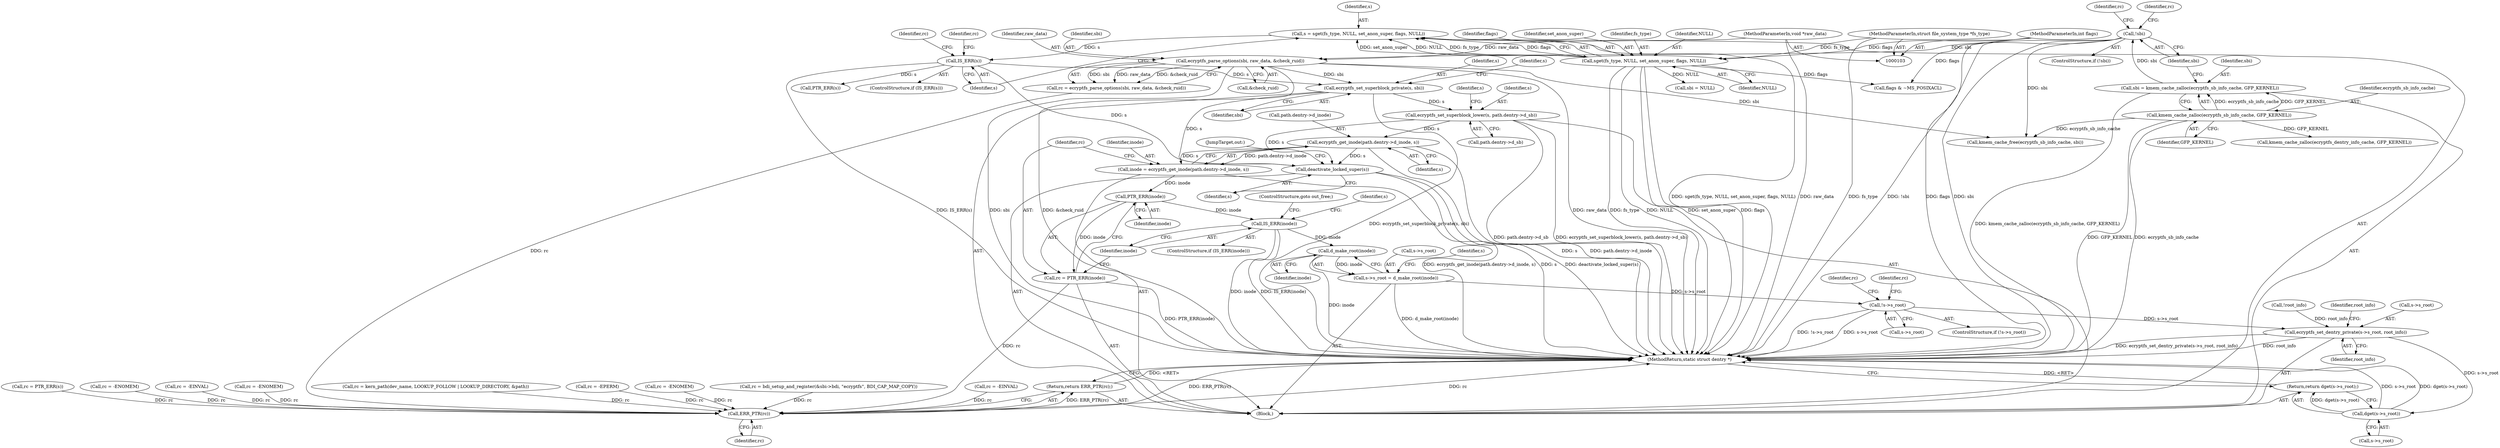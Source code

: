 digraph "0_linux_69c433ed2ecd2d3264efd7afec4439524b319121@API" {
"1000177" [label="(Call,ecryptfs_set_superblock_private(s, sbi))"];
"1000157" [label="(Call,IS_ERR(s))"];
"1000148" [label="(Call,s = sget(fs_type, NULL, set_anon_super, flags, NULL))"];
"1000150" [label="(Call,sget(fs_type, NULL, set_anon_super, flags, NULL))"];
"1000104" [label="(MethodParameterIn,struct file_system_type *fs_type)"];
"1000105" [label="(MethodParameterIn,int flags)"];
"1000136" [label="(Call,ecryptfs_parse_options(sbi, raw_data, &check_ruid))"];
"1000126" [label="(Call,!sbi)"];
"1000120" [label="(Call,sbi = kmem_cache_zalloc(ecryptfs_sb_info_cache, GFP_KERNEL))"];
"1000122" [label="(Call,kmem_cache_zalloc(ecryptfs_sb_info_cache, GFP_KERNEL))"];
"1000107" [label="(MethodParameterIn,void *raw_data)"];
"1000258" [label="(Call,ecryptfs_set_superblock_lower(s, path.dentry->d_sb))"];
"1000343" [label="(Call,ecryptfs_get_inode(path.dentry->d_inode, s))"];
"1000341" [label="(Call,inode = ecryptfs_get_inode(path.dentry->d_inode, s))"];
"1000352" [label="(Call,PTR_ERR(inode))"];
"1000350" [label="(Call,rc = PTR_ERR(inode))"];
"1000428" [label="(Call,ERR_PTR(rc))"];
"1000427" [label="(Return,return ERR_PTR(rc);)"];
"1000355" [label="(Call,IS_ERR(inode))"];
"1000362" [label="(Call,d_make_root(inode))"];
"1000358" [label="(Call,s->s_root = d_make_root(inode))"];
"1000365" [label="(Call,!s->s_root)"];
"1000388" [label="(Call,ecryptfs_set_dentry_private(s->s_root, root_info))"];
"1000404" [label="(Call,dget(s->s_root))"];
"1000403" [label="(Return,return dget(s->s_root);)"];
"1000413" [label="(Call,deactivate_locked_super(s))"];
"1000108" [label="(Block,)"];
"1000365" [label="(Call,!s->s_root)"];
"1000120" [label="(Call,sbi = kmem_cache_zalloc(ecryptfs_sb_info_cache, GFP_KERNEL))"];
"1000375" [label="(Call,rc = -ENOMEM)"];
"1000371" [label="(Identifier,rc)"];
"1000127" [label="(Identifier,sbi)"];
"1000362" [label="(Call,d_make_root(inode))"];
"1000363" [label="(Identifier,inode)"];
"1000376" [label="(Identifier,rc)"];
"1000137" [label="(Identifier,sbi)"];
"1000352" [label="(Call,PTR_ERR(inode))"];
"1000161" [label="(Identifier,rc)"];
"1000158" [label="(Identifier,s)"];
"1000360" [label="(Identifier,s)"];
"1000415" [label="(JumpTarget,out:)"];
"1000403" [label="(Return,return dget(s->s_root);)"];
"1000134" [label="(Call,rc = ecryptfs_parse_options(sbi, raw_data, &check_ruid))"];
"1000139" [label="(Call,&check_ruid)"];
"1000122" [label="(Call,kmem_cache_zalloc(ecryptfs_sb_info_cache, GFP_KERNEL))"];
"1000154" [label="(Identifier,flags)"];
"1000162" [label="(Call,PTR_ERR(s))"];
"1000104" [label="(MethodParameterIn,struct file_system_type *fs_type)"];
"1000153" [label="(Identifier,set_anon_super)"];
"1000188" [label="(Call,sbi = NULL)"];
"1000206" [label="(Call,rc = kern_path(dev_name, LOOKUP_FOLLOW | LOOKUP_DIRECTORY, &path))"];
"1000125" [label="(ControlStructure,if (!sbi))"];
"1000182" [label="(Identifier,s)"];
"1000359" [label="(Call,s->s_root)"];
"1000179" [label="(Identifier,sbi)"];
"1000405" [label="(Call,s->s_root)"];
"1000136" [label="(Call,ecryptfs_parse_options(sbi, raw_data, &check_ruid))"];
"1000356" [label="(Identifier,inode)"];
"1000354" [label="(ControlStructure,if (IS_ERR(inode)))"];
"1000413" [label="(Call,deactivate_locked_super(s))"];
"1000253" [label="(Call,rc = -EPERM)"];
"1000178" [label="(Identifier,s)"];
"1000428" [label="(Call,ERR_PTR(rc))"];
"1000150" [label="(Call,sget(fs_type, NULL, set_anon_super, flags, NULL))"];
"1000389" [label="(Call,s->s_root)"];
"1000370" [label="(Call,rc = -ENOMEM)"];
"1000349" [label="(Identifier,s)"];
"1000366" [label="(Call,s->s_root)"];
"1000165" [label="(Call,rc = bdi_setup_and_register(&sbi->bdi, \"ecryptfs\", BDI_CAP_MAP_COPY))"];
"1000259" [label="(Identifier,s)"];
"1000344" [label="(Call,path.dentry->d_inode)"];
"1000353" [label="(Identifier,inode)"];
"1000234" [label="(Call,rc = -EINVAL)"];
"1000351" [label="(Identifier,rc)"];
"1000357" [label="(ControlStructure,goto out_free;)"];
"1000160" [label="(Call,rc = PTR_ERR(s))"];
"1000430" [label="(MethodReturn,static struct dentry *)"];
"1000126" [label="(Call,!sbi)"];
"1000105" [label="(MethodParameterIn,int flags)"];
"1000130" [label="(Identifier,rc)"];
"1000385" [label="(Call,!root_info)"];
"1000395" [label="(Identifier,root_info)"];
"1000355" [label="(Call,IS_ERR(inode))"];
"1000392" [label="(Identifier,root_info)"];
"1000151" [label="(Identifier,fs_type)"];
"1000166" [label="(Identifier,rc)"];
"1000129" [label="(Call,rc = -ENOMEM)"];
"1000342" [label="(Identifier,inode)"];
"1000156" [label="(ControlStructure,if (IS_ERR(s)))"];
"1000107" [label="(MethodParameterIn,void *raw_data)"];
"1000364" [label="(ControlStructure,if (!s->s_root))"];
"1000177" [label="(Call,ecryptfs_set_superblock_private(s, sbi))"];
"1000155" [label="(Identifier,NULL)"];
"1000429" [label="(Identifier,rc)"];
"1000327" [label="(Call,rc = -EINVAL)"];
"1000343" [label="(Call,ecryptfs_get_inode(path.dentry->d_inode, s))"];
"1000138" [label="(Identifier,raw_data)"];
"1000267" [label="(Identifier,s)"];
"1000157" [label="(Call,IS_ERR(s))"];
"1000124" [label="(Identifier,GFP_KERNEL)"];
"1000258" [label="(Call,ecryptfs_set_superblock_lower(s, path.dentry->d_sb))"];
"1000135" [label="(Identifier,rc)"];
"1000123" [label="(Identifier,ecryptfs_sb_info_cache)"];
"1000424" [label="(Call,kmem_cache_free(ecryptfs_sb_info_cache, sbi))"];
"1000260" [label="(Call,path.dentry->d_sb)"];
"1000427" [label="(Return,return ERR_PTR(rc);)"];
"1000388" [label="(Call,ecryptfs_set_dentry_private(s->s_root, root_info))"];
"1000152" [label="(Identifier,NULL)"];
"1000269" [label="(Call,flags & ~MS_POSIXACL)"];
"1000367" [label="(Identifier,s)"];
"1000149" [label="(Identifier,s)"];
"1000350" [label="(Call,rc = PTR_ERR(inode))"];
"1000358" [label="(Call,s->s_root = d_make_root(inode))"];
"1000414" [label="(Identifier,s)"];
"1000381" [label="(Call,kmem_cache_zalloc(ecryptfs_dentry_info_cache, GFP_KERNEL))"];
"1000341" [label="(Call,inode = ecryptfs_get_inode(path.dentry->d_inode, s))"];
"1000404" [label="(Call,dget(s->s_root))"];
"1000148" [label="(Call,s = sget(fs_type, NULL, set_anon_super, flags, NULL))"];
"1000121" [label="(Identifier,sbi)"];
"1000177" -> "1000108"  [label="AST: "];
"1000177" -> "1000179"  [label="CFG: "];
"1000178" -> "1000177"  [label="AST: "];
"1000179" -> "1000177"  [label="AST: "];
"1000182" -> "1000177"  [label="CFG: "];
"1000177" -> "1000430"  [label="DDG: ecryptfs_set_superblock_private(s, sbi)"];
"1000157" -> "1000177"  [label="DDG: s"];
"1000136" -> "1000177"  [label="DDG: sbi"];
"1000177" -> "1000258"  [label="DDG: s"];
"1000177" -> "1000413"  [label="DDG: s"];
"1000157" -> "1000156"  [label="AST: "];
"1000157" -> "1000158"  [label="CFG: "];
"1000158" -> "1000157"  [label="AST: "];
"1000161" -> "1000157"  [label="CFG: "];
"1000166" -> "1000157"  [label="CFG: "];
"1000157" -> "1000430"  [label="DDG: IS_ERR(s)"];
"1000148" -> "1000157"  [label="DDG: s"];
"1000157" -> "1000162"  [label="DDG: s"];
"1000157" -> "1000413"  [label="DDG: s"];
"1000148" -> "1000108"  [label="AST: "];
"1000148" -> "1000150"  [label="CFG: "];
"1000149" -> "1000148"  [label="AST: "];
"1000150" -> "1000148"  [label="AST: "];
"1000158" -> "1000148"  [label="CFG: "];
"1000148" -> "1000430"  [label="DDG: sget(fs_type, NULL, set_anon_super, flags, NULL)"];
"1000150" -> "1000148"  [label="DDG: set_anon_super"];
"1000150" -> "1000148"  [label="DDG: NULL"];
"1000150" -> "1000148"  [label="DDG: fs_type"];
"1000150" -> "1000148"  [label="DDG: flags"];
"1000150" -> "1000155"  [label="CFG: "];
"1000151" -> "1000150"  [label="AST: "];
"1000152" -> "1000150"  [label="AST: "];
"1000153" -> "1000150"  [label="AST: "];
"1000154" -> "1000150"  [label="AST: "];
"1000155" -> "1000150"  [label="AST: "];
"1000150" -> "1000430"  [label="DDG: fs_type"];
"1000150" -> "1000430"  [label="DDG: NULL"];
"1000150" -> "1000430"  [label="DDG: set_anon_super"];
"1000150" -> "1000430"  [label="DDG: flags"];
"1000104" -> "1000150"  [label="DDG: fs_type"];
"1000105" -> "1000150"  [label="DDG: flags"];
"1000150" -> "1000188"  [label="DDG: NULL"];
"1000150" -> "1000269"  [label="DDG: flags"];
"1000104" -> "1000103"  [label="AST: "];
"1000104" -> "1000430"  [label="DDG: fs_type"];
"1000105" -> "1000103"  [label="AST: "];
"1000105" -> "1000430"  [label="DDG: flags"];
"1000105" -> "1000269"  [label="DDG: flags"];
"1000136" -> "1000134"  [label="AST: "];
"1000136" -> "1000139"  [label="CFG: "];
"1000137" -> "1000136"  [label="AST: "];
"1000138" -> "1000136"  [label="AST: "];
"1000139" -> "1000136"  [label="AST: "];
"1000134" -> "1000136"  [label="CFG: "];
"1000136" -> "1000430"  [label="DDG: &check_ruid"];
"1000136" -> "1000430"  [label="DDG: raw_data"];
"1000136" -> "1000430"  [label="DDG: sbi"];
"1000136" -> "1000134"  [label="DDG: sbi"];
"1000136" -> "1000134"  [label="DDG: raw_data"];
"1000136" -> "1000134"  [label="DDG: &check_ruid"];
"1000126" -> "1000136"  [label="DDG: sbi"];
"1000107" -> "1000136"  [label="DDG: raw_data"];
"1000136" -> "1000424"  [label="DDG: sbi"];
"1000126" -> "1000125"  [label="AST: "];
"1000126" -> "1000127"  [label="CFG: "];
"1000127" -> "1000126"  [label="AST: "];
"1000130" -> "1000126"  [label="CFG: "];
"1000135" -> "1000126"  [label="CFG: "];
"1000126" -> "1000430"  [label="DDG: !sbi"];
"1000126" -> "1000430"  [label="DDG: sbi"];
"1000120" -> "1000126"  [label="DDG: sbi"];
"1000126" -> "1000424"  [label="DDG: sbi"];
"1000120" -> "1000108"  [label="AST: "];
"1000120" -> "1000122"  [label="CFG: "];
"1000121" -> "1000120"  [label="AST: "];
"1000122" -> "1000120"  [label="AST: "];
"1000127" -> "1000120"  [label="CFG: "];
"1000120" -> "1000430"  [label="DDG: kmem_cache_zalloc(ecryptfs_sb_info_cache, GFP_KERNEL)"];
"1000122" -> "1000120"  [label="DDG: ecryptfs_sb_info_cache"];
"1000122" -> "1000120"  [label="DDG: GFP_KERNEL"];
"1000122" -> "1000124"  [label="CFG: "];
"1000123" -> "1000122"  [label="AST: "];
"1000124" -> "1000122"  [label="AST: "];
"1000122" -> "1000430"  [label="DDG: ecryptfs_sb_info_cache"];
"1000122" -> "1000430"  [label="DDG: GFP_KERNEL"];
"1000122" -> "1000381"  [label="DDG: GFP_KERNEL"];
"1000122" -> "1000424"  [label="DDG: ecryptfs_sb_info_cache"];
"1000107" -> "1000103"  [label="AST: "];
"1000107" -> "1000430"  [label="DDG: raw_data"];
"1000258" -> "1000108"  [label="AST: "];
"1000258" -> "1000260"  [label="CFG: "];
"1000259" -> "1000258"  [label="AST: "];
"1000260" -> "1000258"  [label="AST: "];
"1000267" -> "1000258"  [label="CFG: "];
"1000258" -> "1000430"  [label="DDG: path.dentry->d_sb"];
"1000258" -> "1000430"  [label="DDG: ecryptfs_set_superblock_lower(s, path.dentry->d_sb)"];
"1000258" -> "1000343"  [label="DDG: s"];
"1000258" -> "1000413"  [label="DDG: s"];
"1000343" -> "1000341"  [label="AST: "];
"1000343" -> "1000349"  [label="CFG: "];
"1000344" -> "1000343"  [label="AST: "];
"1000349" -> "1000343"  [label="AST: "];
"1000341" -> "1000343"  [label="CFG: "];
"1000343" -> "1000430"  [label="DDG: s"];
"1000343" -> "1000430"  [label="DDG: path.dentry->d_inode"];
"1000343" -> "1000341"  [label="DDG: path.dentry->d_inode"];
"1000343" -> "1000341"  [label="DDG: s"];
"1000343" -> "1000413"  [label="DDG: s"];
"1000341" -> "1000108"  [label="AST: "];
"1000342" -> "1000341"  [label="AST: "];
"1000351" -> "1000341"  [label="CFG: "];
"1000341" -> "1000430"  [label="DDG: ecryptfs_get_inode(path.dentry->d_inode, s)"];
"1000341" -> "1000352"  [label="DDG: inode"];
"1000352" -> "1000350"  [label="AST: "];
"1000352" -> "1000353"  [label="CFG: "];
"1000353" -> "1000352"  [label="AST: "];
"1000350" -> "1000352"  [label="CFG: "];
"1000352" -> "1000350"  [label="DDG: inode"];
"1000352" -> "1000355"  [label="DDG: inode"];
"1000350" -> "1000108"  [label="AST: "];
"1000351" -> "1000350"  [label="AST: "];
"1000356" -> "1000350"  [label="CFG: "];
"1000350" -> "1000430"  [label="DDG: PTR_ERR(inode)"];
"1000350" -> "1000428"  [label="DDG: rc"];
"1000428" -> "1000427"  [label="AST: "];
"1000428" -> "1000429"  [label="CFG: "];
"1000429" -> "1000428"  [label="AST: "];
"1000427" -> "1000428"  [label="CFG: "];
"1000428" -> "1000430"  [label="DDG: ERR_PTR(rc)"];
"1000428" -> "1000430"  [label="DDG: rc"];
"1000428" -> "1000427"  [label="DDG: ERR_PTR(rc)"];
"1000129" -> "1000428"  [label="DDG: rc"];
"1000375" -> "1000428"  [label="DDG: rc"];
"1000234" -> "1000428"  [label="DDG: rc"];
"1000253" -> "1000428"  [label="DDG: rc"];
"1000165" -> "1000428"  [label="DDG: rc"];
"1000327" -> "1000428"  [label="DDG: rc"];
"1000206" -> "1000428"  [label="DDG: rc"];
"1000134" -> "1000428"  [label="DDG: rc"];
"1000160" -> "1000428"  [label="DDG: rc"];
"1000370" -> "1000428"  [label="DDG: rc"];
"1000427" -> "1000108"  [label="AST: "];
"1000430" -> "1000427"  [label="CFG: "];
"1000427" -> "1000430"  [label="DDG: <RET>"];
"1000355" -> "1000354"  [label="AST: "];
"1000355" -> "1000356"  [label="CFG: "];
"1000356" -> "1000355"  [label="AST: "];
"1000357" -> "1000355"  [label="CFG: "];
"1000360" -> "1000355"  [label="CFG: "];
"1000355" -> "1000430"  [label="DDG: inode"];
"1000355" -> "1000430"  [label="DDG: IS_ERR(inode)"];
"1000355" -> "1000362"  [label="DDG: inode"];
"1000362" -> "1000358"  [label="AST: "];
"1000362" -> "1000363"  [label="CFG: "];
"1000363" -> "1000362"  [label="AST: "];
"1000358" -> "1000362"  [label="CFG: "];
"1000362" -> "1000430"  [label="DDG: inode"];
"1000362" -> "1000358"  [label="DDG: inode"];
"1000358" -> "1000108"  [label="AST: "];
"1000359" -> "1000358"  [label="AST: "];
"1000367" -> "1000358"  [label="CFG: "];
"1000358" -> "1000430"  [label="DDG: d_make_root(inode)"];
"1000358" -> "1000365"  [label="DDG: s->s_root"];
"1000365" -> "1000364"  [label="AST: "];
"1000365" -> "1000366"  [label="CFG: "];
"1000366" -> "1000365"  [label="AST: "];
"1000371" -> "1000365"  [label="CFG: "];
"1000376" -> "1000365"  [label="CFG: "];
"1000365" -> "1000430"  [label="DDG: !s->s_root"];
"1000365" -> "1000430"  [label="DDG: s->s_root"];
"1000365" -> "1000388"  [label="DDG: s->s_root"];
"1000388" -> "1000108"  [label="AST: "];
"1000388" -> "1000392"  [label="CFG: "];
"1000389" -> "1000388"  [label="AST: "];
"1000392" -> "1000388"  [label="AST: "];
"1000395" -> "1000388"  [label="CFG: "];
"1000388" -> "1000430"  [label="DDG: root_info"];
"1000388" -> "1000430"  [label="DDG: ecryptfs_set_dentry_private(s->s_root, root_info)"];
"1000385" -> "1000388"  [label="DDG: root_info"];
"1000388" -> "1000404"  [label="DDG: s->s_root"];
"1000404" -> "1000403"  [label="AST: "];
"1000404" -> "1000405"  [label="CFG: "];
"1000405" -> "1000404"  [label="AST: "];
"1000403" -> "1000404"  [label="CFG: "];
"1000404" -> "1000430"  [label="DDG: s->s_root"];
"1000404" -> "1000430"  [label="DDG: dget(s->s_root)"];
"1000404" -> "1000403"  [label="DDG: dget(s->s_root)"];
"1000403" -> "1000108"  [label="AST: "];
"1000430" -> "1000403"  [label="CFG: "];
"1000403" -> "1000430"  [label="DDG: <RET>"];
"1000413" -> "1000108"  [label="AST: "];
"1000413" -> "1000414"  [label="CFG: "];
"1000414" -> "1000413"  [label="AST: "];
"1000415" -> "1000413"  [label="CFG: "];
"1000413" -> "1000430"  [label="DDG: s"];
"1000413" -> "1000430"  [label="DDG: deactivate_locked_super(s)"];
}
